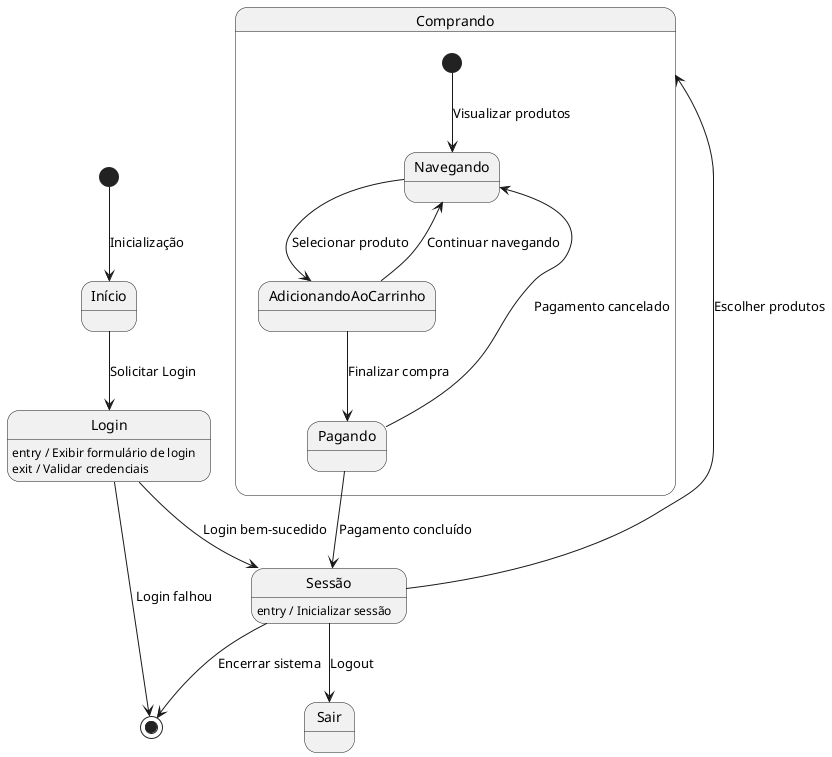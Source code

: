 @startuml
[*] --> Início : Inicialização

Início --> Login : Solicitar Login
Login : entry / Exibir formulário de login
Login : exit / Validar credenciais

Login --> Sessão : Login bem-sucedido
Login --> [*] : Login falhou

Sessão : entry / Inicializar sessão
Sessão --> Comprando : Escolher produtos
Sessão --> Sair : Logout

state Comprando {
    [*] --> Navegando : Visualizar produtos
    Navegando --> AdicionandoAoCarrinho : Selecionar produto
    AdicionandoAoCarrinho --> Navegando : Continuar navegando
    AdicionandoAoCarrinho --> Pagando : Finalizar compra
}

Pagando --> Sessão : Pagamento concluído
Pagando --> Navegando : Pagamento cancelado

Sessão --> [*] : Encerrar sistema
@enduml
